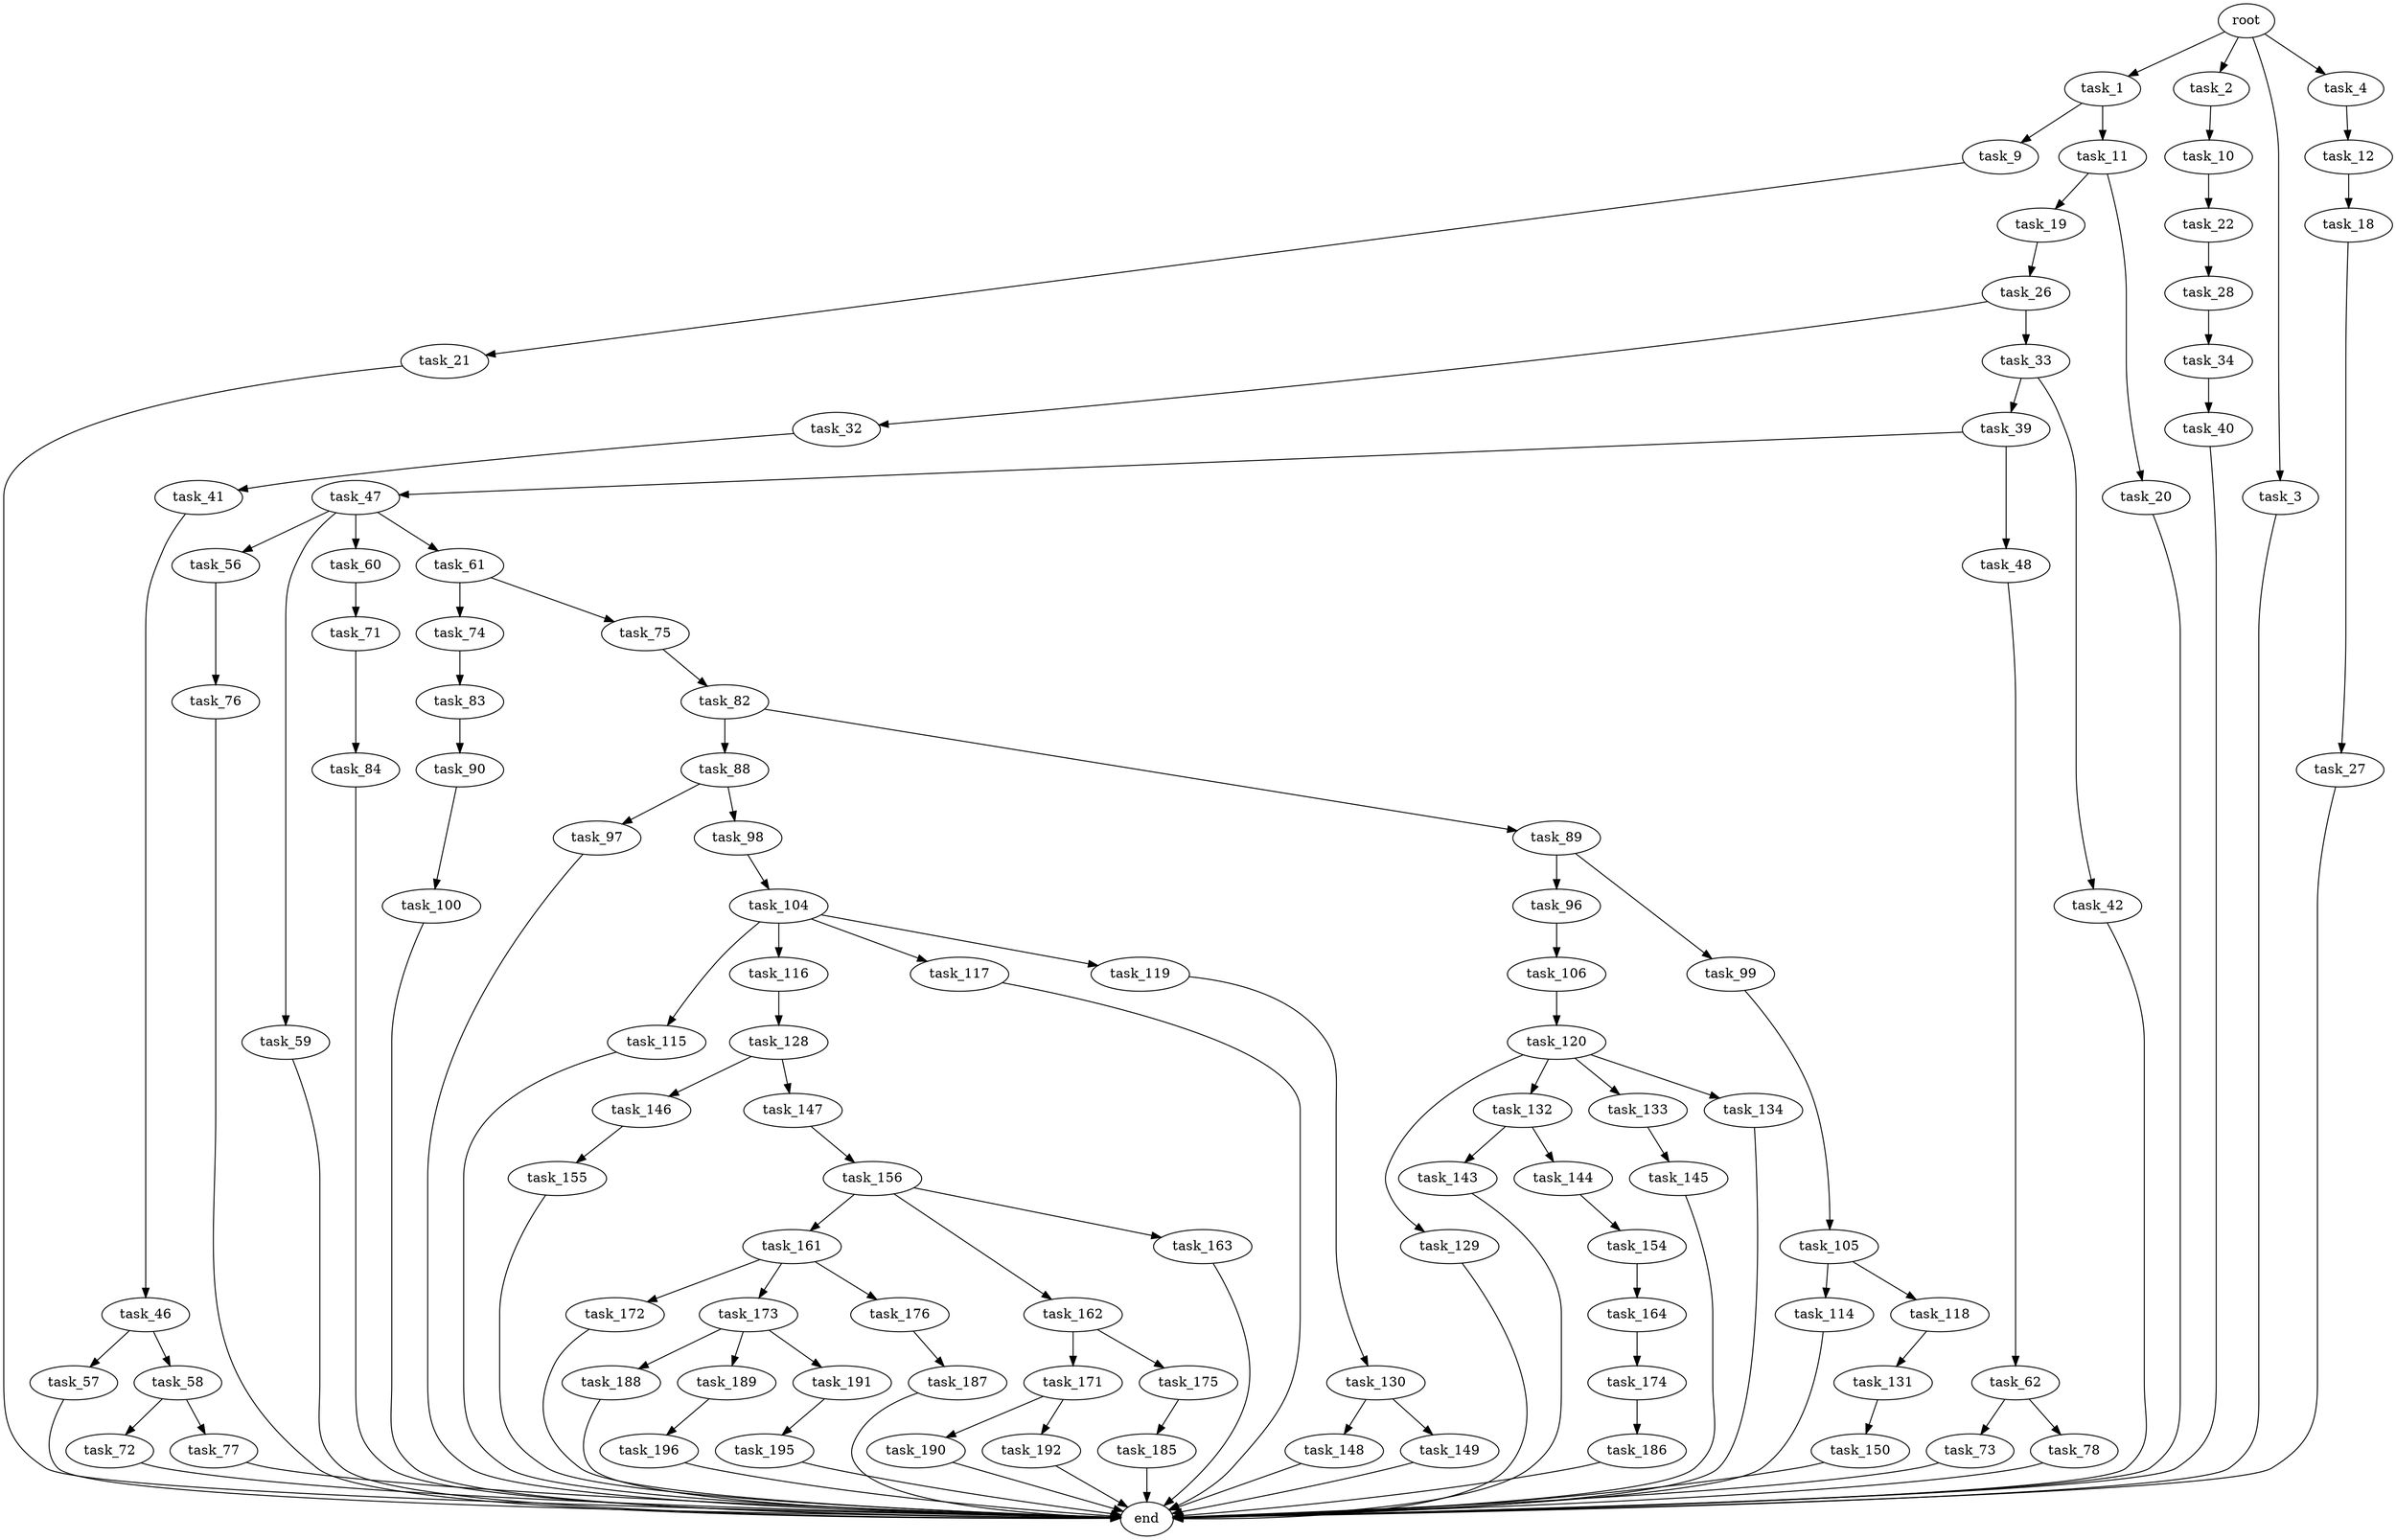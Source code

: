 digraph G {
  root [size="0.000000"];
  task_1 [size="28991029248.000000"];
  task_2 [size="41968050452.000000"];
  task_3 [size="1073741824000.000000"];
  task_4 [size="22206407862.000000"];
  task_9 [size="28991029248.000000"];
  task_11 [size="18591394527.000000"];
  task_10 [size="134217728000.000000"];
  end [size="0.000000"];
  task_12 [size="28991029248.000000"];
  task_21 [size="5021195848.000000"];
  task_22 [size="5580613816.000000"];
  task_19 [size="96080086644.000000"];
  task_20 [size="549755813888.000000"];
  task_18 [size="782757789696.000000"];
  task_27 [size="15554968230.000000"];
  task_26 [size="266693770362.000000"];
  task_28 [size="21125359686.000000"];
  task_32 [size="1430155505489.000000"];
  task_33 [size="1073741824000.000000"];
  task_34 [size="39238254350.000000"];
  task_41 [size="558352231164.000000"];
  task_39 [size="34213278520.000000"];
  task_42 [size="31746452609.000000"];
  task_40 [size="28991029248.000000"];
  task_47 [size="5913855651.000000"];
  task_48 [size="254378016421.000000"];
  task_46 [size="134217728000.000000"];
  task_57 [size="1631306439.000000"];
  task_58 [size="14732343181.000000"];
  task_56 [size="427954220511.000000"];
  task_59 [size="28991029248.000000"];
  task_60 [size="38220986616.000000"];
  task_61 [size="782757789696.000000"];
  task_62 [size="782757789696.000000"];
  task_76 [size="10893924405.000000"];
  task_72 [size="8589934592.000000"];
  task_77 [size="562547386733.000000"];
  task_71 [size="68719476736.000000"];
  task_74 [size="14537555686.000000"];
  task_75 [size="14285181538.000000"];
  task_73 [size="317350613163.000000"];
  task_78 [size="13078587015.000000"];
  task_84 [size="68719476736.000000"];
  task_83 [size="13940299981.000000"];
  task_82 [size="782757789696.000000"];
  task_88 [size="190945724725.000000"];
  task_89 [size="134217728000.000000"];
  task_90 [size="1419730080458.000000"];
  task_97 [size="130712379360.000000"];
  task_98 [size="782757789696.000000"];
  task_96 [size="134217728000.000000"];
  task_99 [size="293774878269.000000"];
  task_100 [size="430332415149.000000"];
  task_106 [size="8589934592.000000"];
  task_104 [size="4425898899.000000"];
  task_105 [size="8142120502.000000"];
  task_115 [size="41198623162.000000"];
  task_116 [size="430267670752.000000"];
  task_117 [size="1073741824000.000000"];
  task_119 [size="1046414361039.000000"];
  task_114 [size="600812372.000000"];
  task_118 [size="34923183909.000000"];
  task_120 [size="28991029248.000000"];
  task_128 [size="16151982312.000000"];
  task_131 [size="68719476736.000000"];
  task_130 [size="1276857523672.000000"];
  task_129 [size="8044647229.000000"];
  task_132 [size="8589934592.000000"];
  task_133 [size="8589934592.000000"];
  task_134 [size="49194930228.000000"];
  task_146 [size="549755813888.000000"];
  task_147 [size="231928233984.000000"];
  task_148 [size="39643601426.000000"];
  task_149 [size="971669401666.000000"];
  task_150 [size="11338407064.000000"];
  task_143 [size="44062163285.000000"];
  task_144 [size="626203658.000000"];
  task_145 [size="12433443276.000000"];
  task_154 [size="1256830327.000000"];
  task_155 [size="219182211352.000000"];
  task_156 [size="10372060181.000000"];
  task_164 [size="1236651507.000000"];
  task_161 [size="32495142279.000000"];
  task_162 [size="368293445632.000000"];
  task_163 [size="3402657273.000000"];
  task_172 [size="892865161296.000000"];
  task_173 [size="4606832455.000000"];
  task_176 [size="413913991613.000000"];
  task_171 [size="251782248727.000000"];
  task_175 [size="295020501267.000000"];
  task_174 [size="109385893650.000000"];
  task_190 [size="34441376208.000000"];
  task_192 [size="134217728000.000000"];
  task_188 [size="6942063696.000000"];
  task_189 [size="554706328799.000000"];
  task_191 [size="231928233984.000000"];
  task_186 [size="17343243558.000000"];
  task_185 [size="87485395422.000000"];
  task_187 [size="368293445632.000000"];
  task_196 [size="6854187951.000000"];
  task_195 [size="1073741824000.000000"];

  root -> task_1 [size="1.000000"];
  root -> task_2 [size="1.000000"];
  root -> task_3 [size="1.000000"];
  root -> task_4 [size="1.000000"];
  task_1 -> task_9 [size="75497472.000000"];
  task_1 -> task_11 [size="75497472.000000"];
  task_2 -> task_10 [size="679477248.000000"];
  task_3 -> end [size="1.000000"];
  task_4 -> task_12 [size="411041792.000000"];
  task_9 -> task_21 [size="75497472.000000"];
  task_11 -> task_19 [size="679477248.000000"];
  task_11 -> task_20 [size="679477248.000000"];
  task_10 -> task_22 [size="209715200.000000"];
  task_12 -> task_18 [size="75497472.000000"];
  task_21 -> end [size="1.000000"];
  task_22 -> task_28 [size="134217728.000000"];
  task_19 -> task_26 [size="134217728.000000"];
  task_20 -> end [size="1.000000"];
  task_18 -> task_27 [size="679477248.000000"];
  task_27 -> end [size="1.000000"];
  task_26 -> task_32 [size="301989888.000000"];
  task_26 -> task_33 [size="301989888.000000"];
  task_28 -> task_34 [size="536870912.000000"];
  task_32 -> task_41 [size="838860800.000000"];
  task_33 -> task_39 [size="838860800.000000"];
  task_33 -> task_42 [size="838860800.000000"];
  task_34 -> task_40 [size="838860800.000000"];
  task_41 -> task_46 [size="838860800.000000"];
  task_39 -> task_47 [size="75497472.000000"];
  task_39 -> task_48 [size="75497472.000000"];
  task_42 -> end [size="1.000000"];
  task_40 -> end [size="1.000000"];
  task_47 -> task_56 [size="411041792.000000"];
  task_47 -> task_59 [size="411041792.000000"];
  task_47 -> task_60 [size="411041792.000000"];
  task_47 -> task_61 [size="411041792.000000"];
  task_48 -> task_62 [size="679477248.000000"];
  task_46 -> task_57 [size="209715200.000000"];
  task_46 -> task_58 [size="209715200.000000"];
  task_57 -> end [size="1.000000"];
  task_58 -> task_72 [size="301989888.000000"];
  task_58 -> task_77 [size="301989888.000000"];
  task_56 -> task_76 [size="301989888.000000"];
  task_59 -> end [size="1.000000"];
  task_60 -> task_71 [size="75497472.000000"];
  task_61 -> task_74 [size="679477248.000000"];
  task_61 -> task_75 [size="679477248.000000"];
  task_62 -> task_73 [size="679477248.000000"];
  task_62 -> task_78 [size="679477248.000000"];
  task_76 -> end [size="1.000000"];
  task_72 -> end [size="1.000000"];
  task_77 -> end [size="1.000000"];
  task_71 -> task_84 [size="134217728.000000"];
  task_74 -> task_83 [size="301989888.000000"];
  task_75 -> task_82 [size="838860800.000000"];
  task_73 -> end [size="1.000000"];
  task_78 -> end [size="1.000000"];
  task_84 -> end [size="1.000000"];
  task_83 -> task_90 [size="838860800.000000"];
  task_82 -> task_88 [size="679477248.000000"];
  task_82 -> task_89 [size="679477248.000000"];
  task_88 -> task_97 [size="411041792.000000"];
  task_88 -> task_98 [size="411041792.000000"];
  task_89 -> task_96 [size="209715200.000000"];
  task_89 -> task_99 [size="209715200.000000"];
  task_90 -> task_100 [size="838860800.000000"];
  task_97 -> end [size="1.000000"];
  task_98 -> task_104 [size="679477248.000000"];
  task_96 -> task_106 [size="209715200.000000"];
  task_99 -> task_105 [size="209715200.000000"];
  task_100 -> end [size="1.000000"];
  task_106 -> task_120 [size="33554432.000000"];
  task_104 -> task_115 [size="75497472.000000"];
  task_104 -> task_116 [size="75497472.000000"];
  task_104 -> task_117 [size="75497472.000000"];
  task_104 -> task_119 [size="75497472.000000"];
  task_105 -> task_114 [size="134217728.000000"];
  task_105 -> task_118 [size="134217728.000000"];
  task_115 -> end [size="1.000000"];
  task_116 -> task_128 [size="301989888.000000"];
  task_117 -> end [size="1.000000"];
  task_119 -> task_130 [size="838860800.000000"];
  task_114 -> end [size="1.000000"];
  task_118 -> task_131 [size="838860800.000000"];
  task_120 -> task_129 [size="75497472.000000"];
  task_120 -> task_132 [size="75497472.000000"];
  task_120 -> task_133 [size="75497472.000000"];
  task_120 -> task_134 [size="75497472.000000"];
  task_128 -> task_146 [size="838860800.000000"];
  task_128 -> task_147 [size="838860800.000000"];
  task_131 -> task_150 [size="134217728.000000"];
  task_130 -> task_148 [size="838860800.000000"];
  task_130 -> task_149 [size="838860800.000000"];
  task_129 -> end [size="1.000000"];
  task_132 -> task_143 [size="33554432.000000"];
  task_132 -> task_144 [size="33554432.000000"];
  task_133 -> task_145 [size="33554432.000000"];
  task_134 -> end [size="1.000000"];
  task_146 -> task_155 [size="536870912.000000"];
  task_147 -> task_156 [size="301989888.000000"];
  task_148 -> end [size="1.000000"];
  task_149 -> end [size="1.000000"];
  task_150 -> end [size="1.000000"];
  task_143 -> end [size="1.000000"];
  task_144 -> task_154 [size="75497472.000000"];
  task_145 -> end [size="1.000000"];
  task_154 -> task_164 [size="75497472.000000"];
  task_155 -> end [size="1.000000"];
  task_156 -> task_161 [size="411041792.000000"];
  task_156 -> task_162 [size="411041792.000000"];
  task_156 -> task_163 [size="411041792.000000"];
  task_164 -> task_174 [size="33554432.000000"];
  task_161 -> task_172 [size="75497472.000000"];
  task_161 -> task_173 [size="75497472.000000"];
  task_161 -> task_176 [size="75497472.000000"];
  task_162 -> task_171 [size="411041792.000000"];
  task_162 -> task_175 [size="411041792.000000"];
  task_163 -> end [size="1.000000"];
  task_172 -> end [size="1.000000"];
  task_173 -> task_188 [size="209715200.000000"];
  task_173 -> task_189 [size="209715200.000000"];
  task_173 -> task_191 [size="209715200.000000"];
  task_176 -> task_187 [size="411041792.000000"];
  task_171 -> task_190 [size="209715200.000000"];
  task_171 -> task_192 [size="209715200.000000"];
  task_175 -> task_185 [size="209715200.000000"];
  task_174 -> task_186 [size="411041792.000000"];
  task_190 -> end [size="1.000000"];
  task_192 -> end [size="1.000000"];
  task_188 -> end [size="1.000000"];
  task_189 -> task_196 [size="679477248.000000"];
  task_191 -> task_195 [size="301989888.000000"];
  task_186 -> end [size="1.000000"];
  task_185 -> end [size="1.000000"];
  task_187 -> end [size="1.000000"];
  task_196 -> end [size="1.000000"];
  task_195 -> end [size="1.000000"];
}
